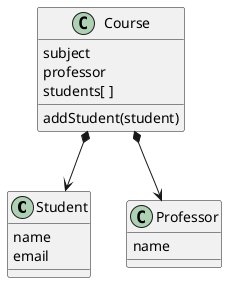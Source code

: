 @startuml

class Student {
    name
    email
}

class Professor {
    name
}

class Course {
    subject
    professor
    students[ ]
    addStudent(student)
}


Course *--> Professor
Course *--> Student

@enduml